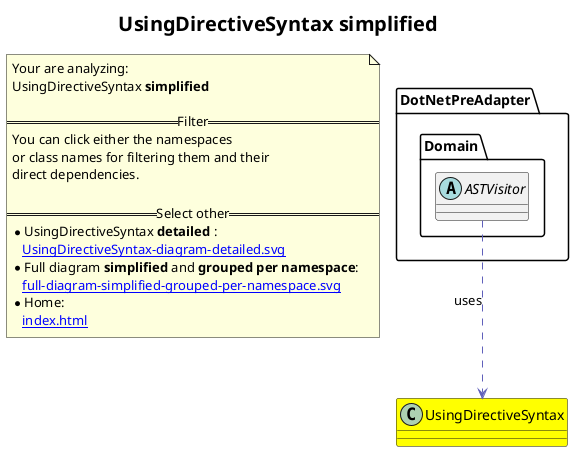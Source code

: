 @startuml
skinparam linetype ortho
title <size:20>UsingDirectiveSyntax **simplified** </size>
note "Your are analyzing:\nUsingDirectiveSyntax **simplified** \n\n==Filter==\nYou can click either the namespaces \nor class names for filtering them and their\ndirect dependencies.\n\n==Select other==\n* UsingDirectiveSyntax **detailed** :\n   [[UsingDirectiveSyntax-diagram-detailed.svg]]\n* Full diagram **simplified** and **grouped per namespace**:\n   [[full-diagram-simplified-grouped-per-namespace.svg]]\n* Home:\n   [[index.html]]" as FloatingNote
class UsingDirectiveSyntax [[UsingDirectiveSyntax-diagram-simplified.svg]] #yellow {
}
  abstract class DotNetPreAdapter.Domain.ASTVisitor [[DotNetPreAdapter.Domain.ASTVisitor-diagram-simplified.svg]]  {
  }
 ' *************************************** 
 ' *************************************** 
 ' *************************************** 
' Class relations extracted from namespace:
' 
' Class relations extracted from namespace:
' DotNetPreAdapter.Domain
DotNetPreAdapter.Domain.ASTVisitor .[#6060BB].> UsingDirectiveSyntax  : uses 
@enduml
